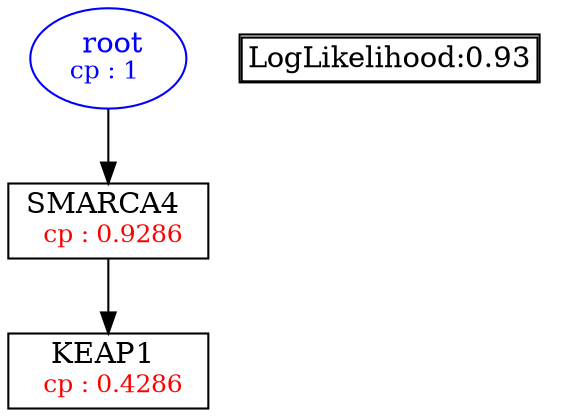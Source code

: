 digraph tree {
    "root" [label=<<font color='Blue'> root</font><br/><font color='Blue' POINT-SIZE='12'>cp : 1 </font>>, shape=oval, color=Blue];
    "S2" [label =<SMARCA4 <br/> <font color='Red' POINT-SIZE='12'> cp : 0.9286 </font>>, shape=box];
    "S1" [label =<KEAP1 <br/> <font color='Red' POINT-SIZE='12'> cp : 0.4286 </font>>, shape=box];
    "root" -> "S2";
    "S2" -> "S1";

    node[shape=plaintext]
    fontsize="10"
    struct1 [label=
    <<TABLE BORDER="1" CELLBORDER="1" CELLSPACING="0" >
    <TR><TD ALIGN="LEFT">LogLikelihood:0.93</TD></TR>
    </TABLE>>];

}
